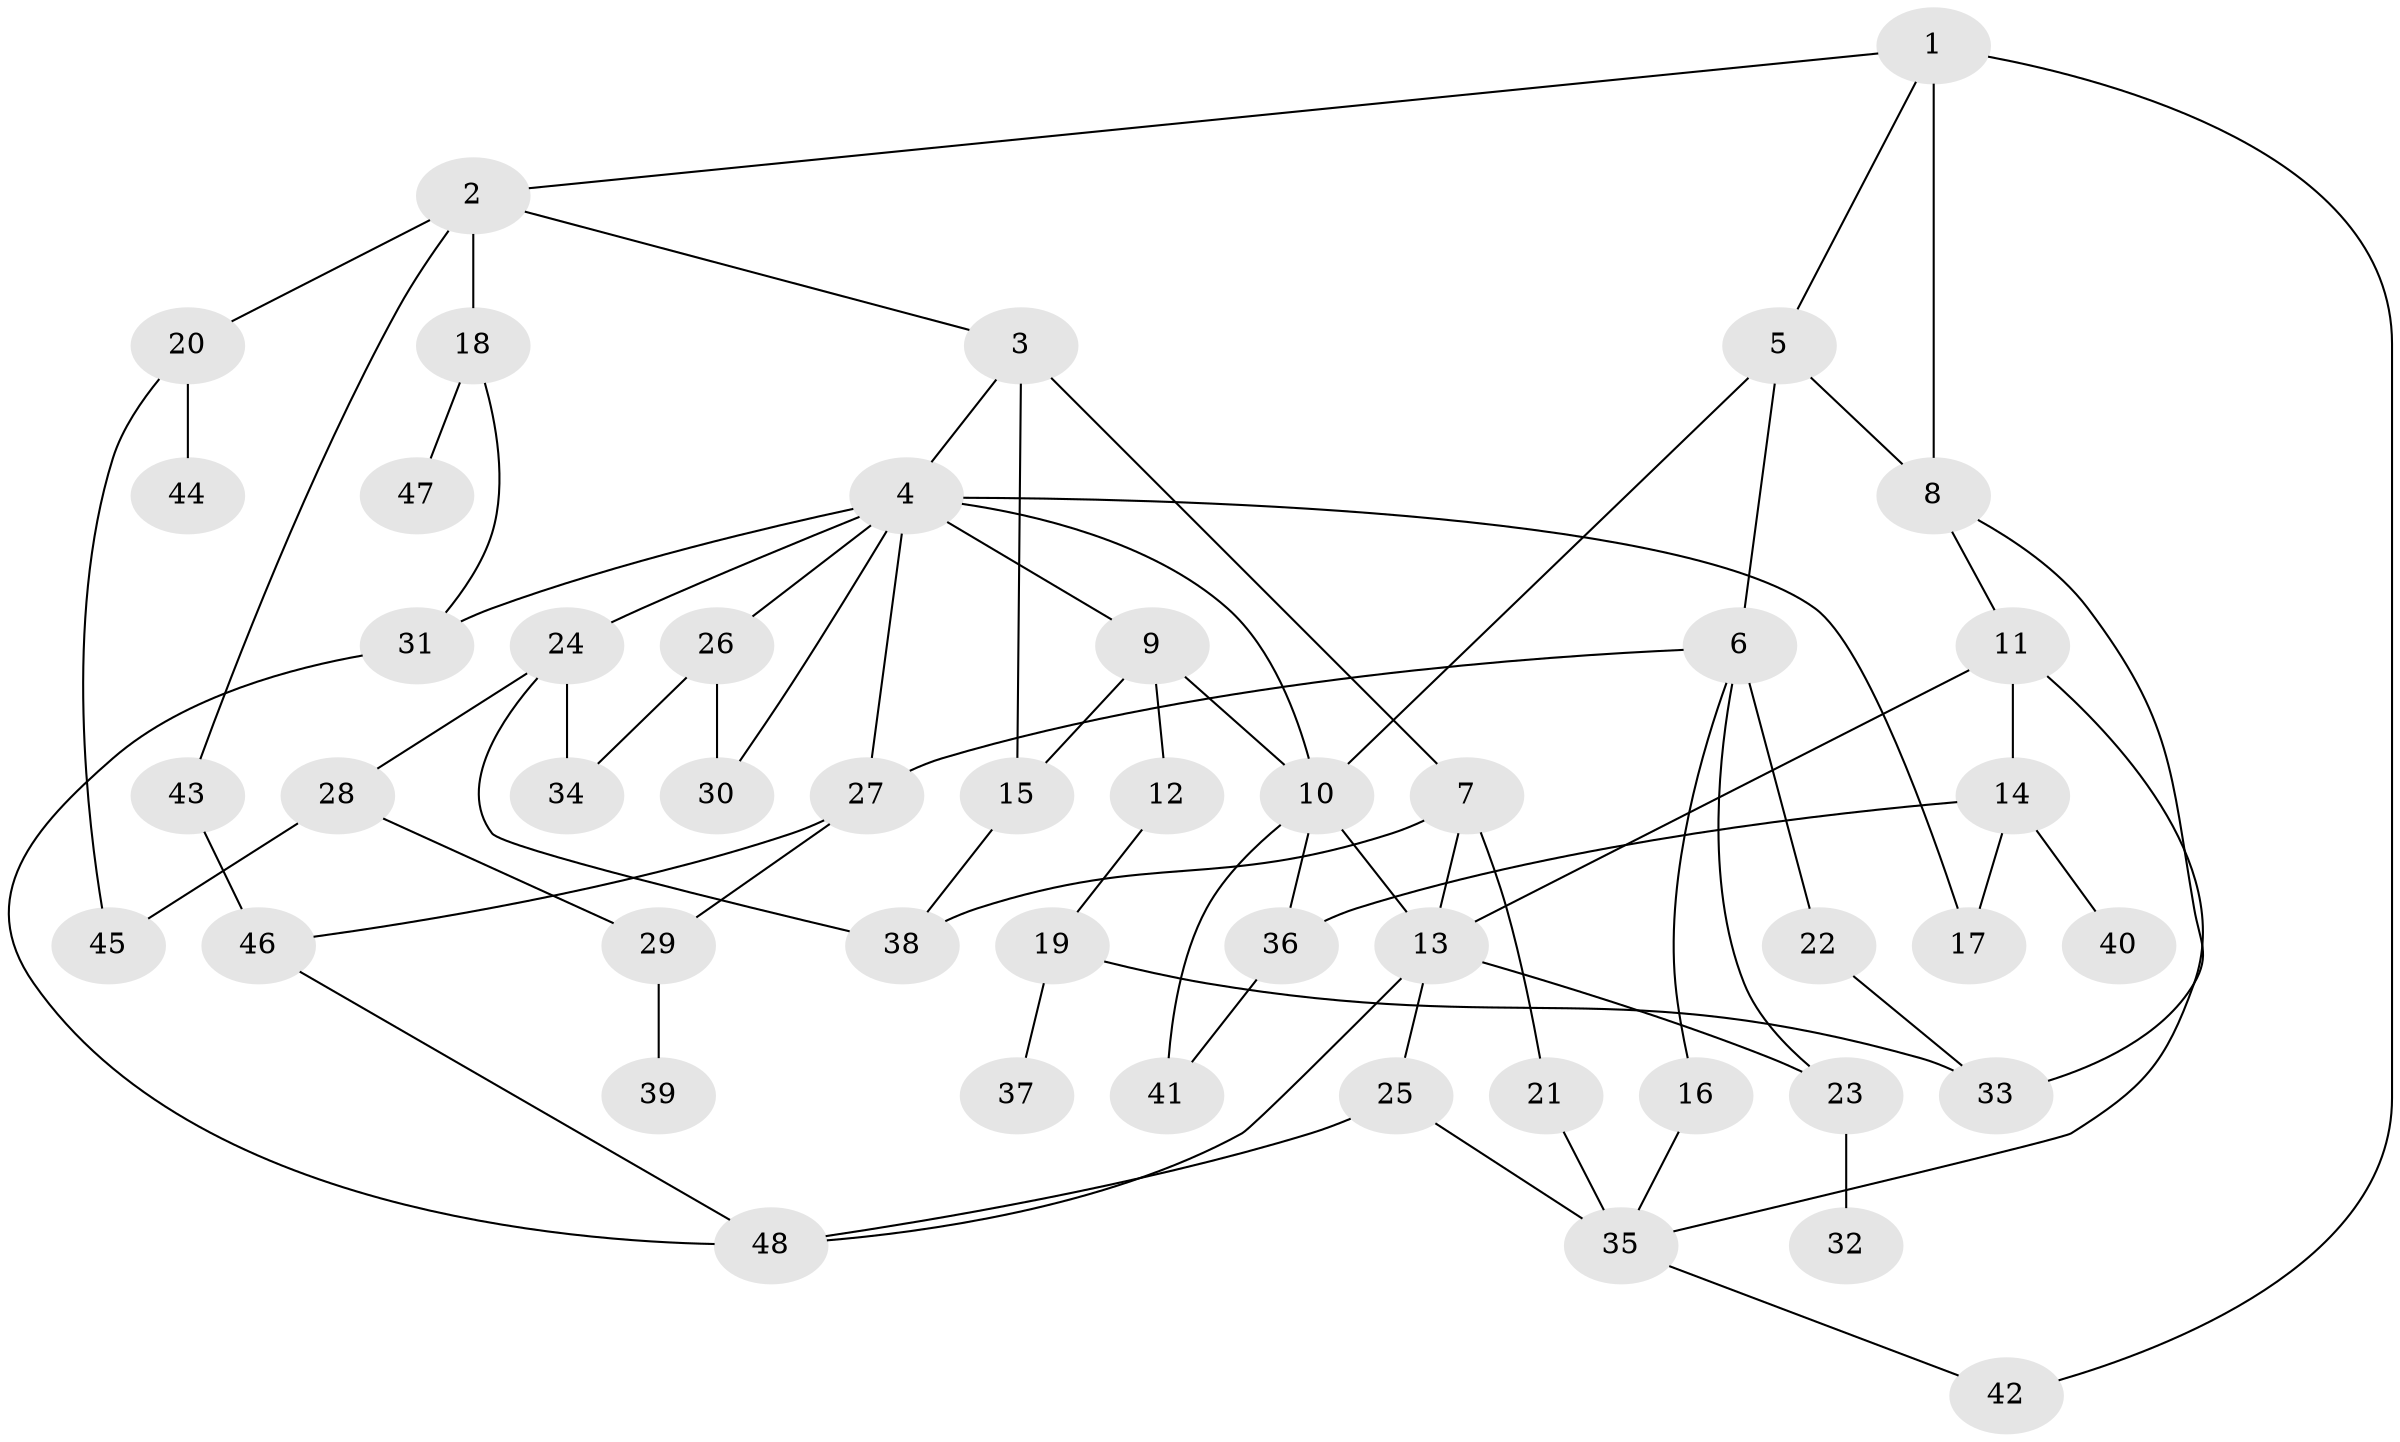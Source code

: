 // original degree distribution, {7: 0.020833333333333332, 6: 0.03125, 4: 0.11458333333333333, 5: 0.07291666666666667, 1: 0.2916666666666667, 2: 0.2708333333333333, 3: 0.19791666666666666}
// Generated by graph-tools (version 1.1) at 2025/34/03/09/25 02:34:02]
// undirected, 48 vertices, 75 edges
graph export_dot {
graph [start="1"]
  node [color=gray90,style=filled];
  1;
  2;
  3;
  4;
  5;
  6;
  7;
  8;
  9;
  10;
  11;
  12;
  13;
  14;
  15;
  16;
  17;
  18;
  19;
  20;
  21;
  22;
  23;
  24;
  25;
  26;
  27;
  28;
  29;
  30;
  31;
  32;
  33;
  34;
  35;
  36;
  37;
  38;
  39;
  40;
  41;
  42;
  43;
  44;
  45;
  46;
  47;
  48;
  1 -- 2 [weight=1.0];
  1 -- 5 [weight=1.0];
  1 -- 8 [weight=3.0];
  1 -- 42 [weight=1.0];
  2 -- 3 [weight=1.0];
  2 -- 18 [weight=1.0];
  2 -- 20 [weight=1.0];
  2 -- 43 [weight=1.0];
  3 -- 4 [weight=1.0];
  3 -- 7 [weight=2.0];
  3 -- 15 [weight=1.0];
  4 -- 9 [weight=1.0];
  4 -- 10 [weight=1.0];
  4 -- 17 [weight=1.0];
  4 -- 24 [weight=1.0];
  4 -- 26 [weight=1.0];
  4 -- 27 [weight=1.0];
  4 -- 30 [weight=1.0];
  4 -- 31 [weight=1.0];
  5 -- 6 [weight=1.0];
  5 -- 8 [weight=1.0];
  5 -- 10 [weight=1.0];
  6 -- 16 [weight=1.0];
  6 -- 22 [weight=1.0];
  6 -- 23 [weight=1.0];
  6 -- 27 [weight=1.0];
  7 -- 13 [weight=1.0];
  7 -- 21 [weight=1.0];
  7 -- 38 [weight=1.0];
  8 -- 11 [weight=1.0];
  8 -- 33 [weight=1.0];
  9 -- 10 [weight=1.0];
  9 -- 12 [weight=1.0];
  9 -- 15 [weight=1.0];
  10 -- 13 [weight=1.0];
  10 -- 36 [weight=2.0];
  10 -- 41 [weight=1.0];
  11 -- 13 [weight=1.0];
  11 -- 14 [weight=1.0];
  11 -- 35 [weight=1.0];
  12 -- 19 [weight=1.0];
  13 -- 23 [weight=1.0];
  13 -- 25 [weight=1.0];
  13 -- 48 [weight=1.0];
  14 -- 17 [weight=1.0];
  14 -- 36 [weight=1.0];
  14 -- 40 [weight=1.0];
  15 -- 38 [weight=1.0];
  16 -- 35 [weight=1.0];
  18 -- 31 [weight=1.0];
  18 -- 47 [weight=1.0];
  19 -- 33 [weight=1.0];
  19 -- 37 [weight=1.0];
  20 -- 44 [weight=1.0];
  20 -- 45 [weight=1.0];
  21 -- 35 [weight=2.0];
  22 -- 33 [weight=1.0];
  23 -- 32 [weight=1.0];
  24 -- 28 [weight=1.0];
  24 -- 34 [weight=1.0];
  24 -- 38 [weight=1.0];
  25 -- 35 [weight=1.0];
  25 -- 48 [weight=1.0];
  26 -- 30 [weight=1.0];
  26 -- 34 [weight=1.0];
  27 -- 29 [weight=1.0];
  27 -- 46 [weight=1.0];
  28 -- 29 [weight=1.0];
  28 -- 45 [weight=1.0];
  29 -- 39 [weight=1.0];
  31 -- 48 [weight=1.0];
  35 -- 42 [weight=1.0];
  36 -- 41 [weight=1.0];
  43 -- 46 [weight=3.0];
  46 -- 48 [weight=1.0];
}
